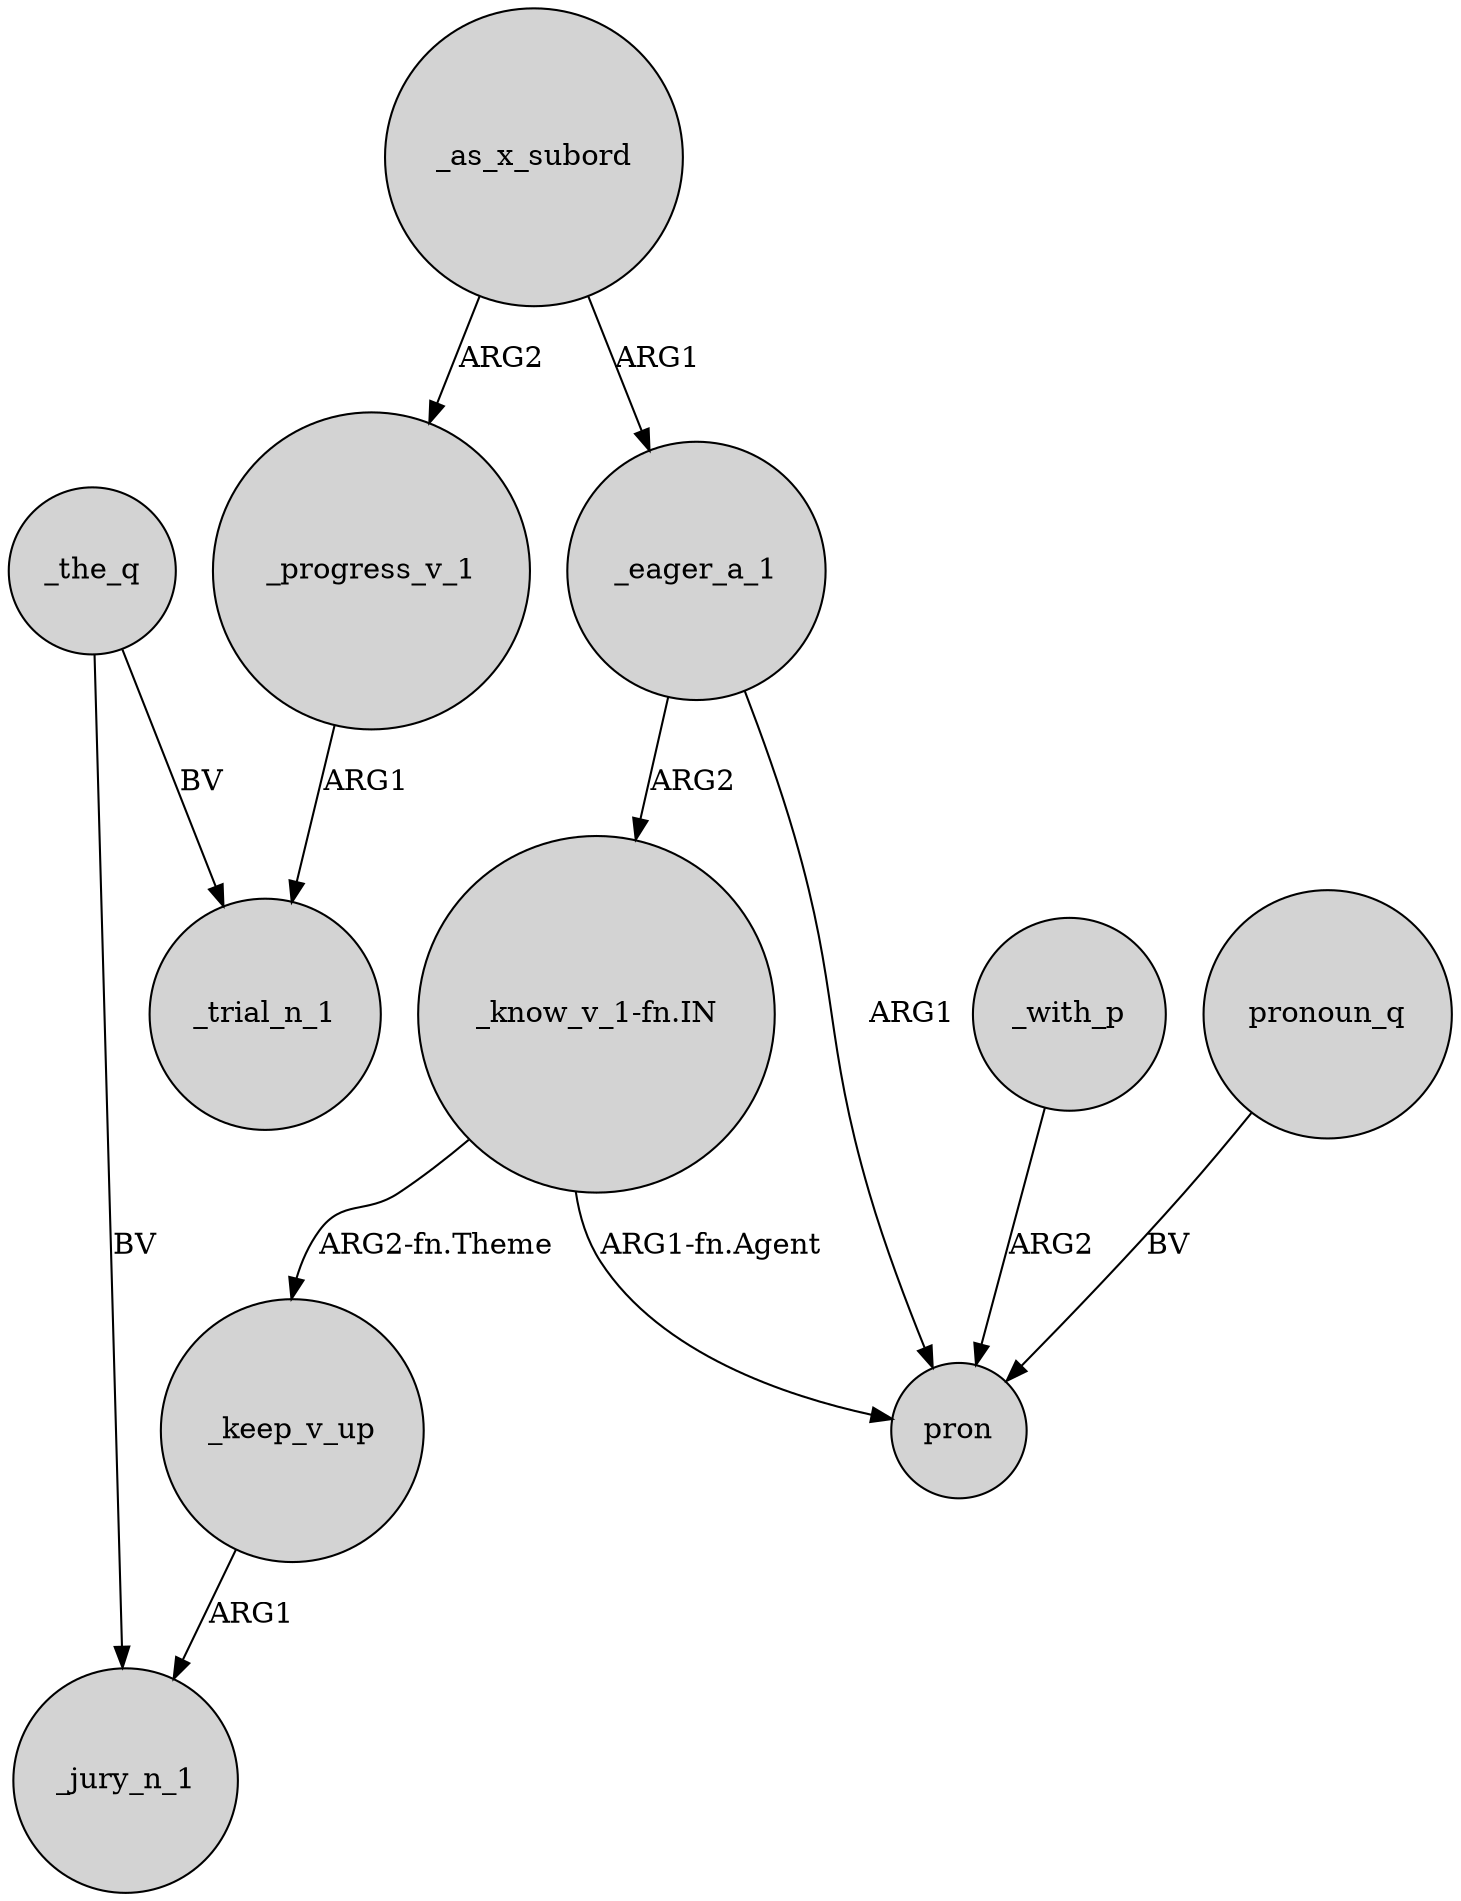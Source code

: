 digraph {
	node [shape=circle style=filled]
	"_know_v_1-fn.IN" -> _keep_v_up [label="ARG2-fn.Theme"]
	_as_x_subord -> _progress_v_1 [label=ARG2]
	_keep_v_up -> _jury_n_1 [label=ARG1]
	"_know_v_1-fn.IN" -> pron [label="ARG1-fn.Agent"]
	_as_x_subord -> _eager_a_1 [label=ARG1]
	_with_p -> pron [label=ARG2]
	_progress_v_1 -> _trial_n_1 [label=ARG1]
	_eager_a_1 -> pron [label=ARG1]
	_the_q -> _jury_n_1 [label=BV]
	_eager_a_1 -> "_know_v_1-fn.IN" [label=ARG2]
	_the_q -> _trial_n_1 [label=BV]
	pronoun_q -> pron [label=BV]
}
